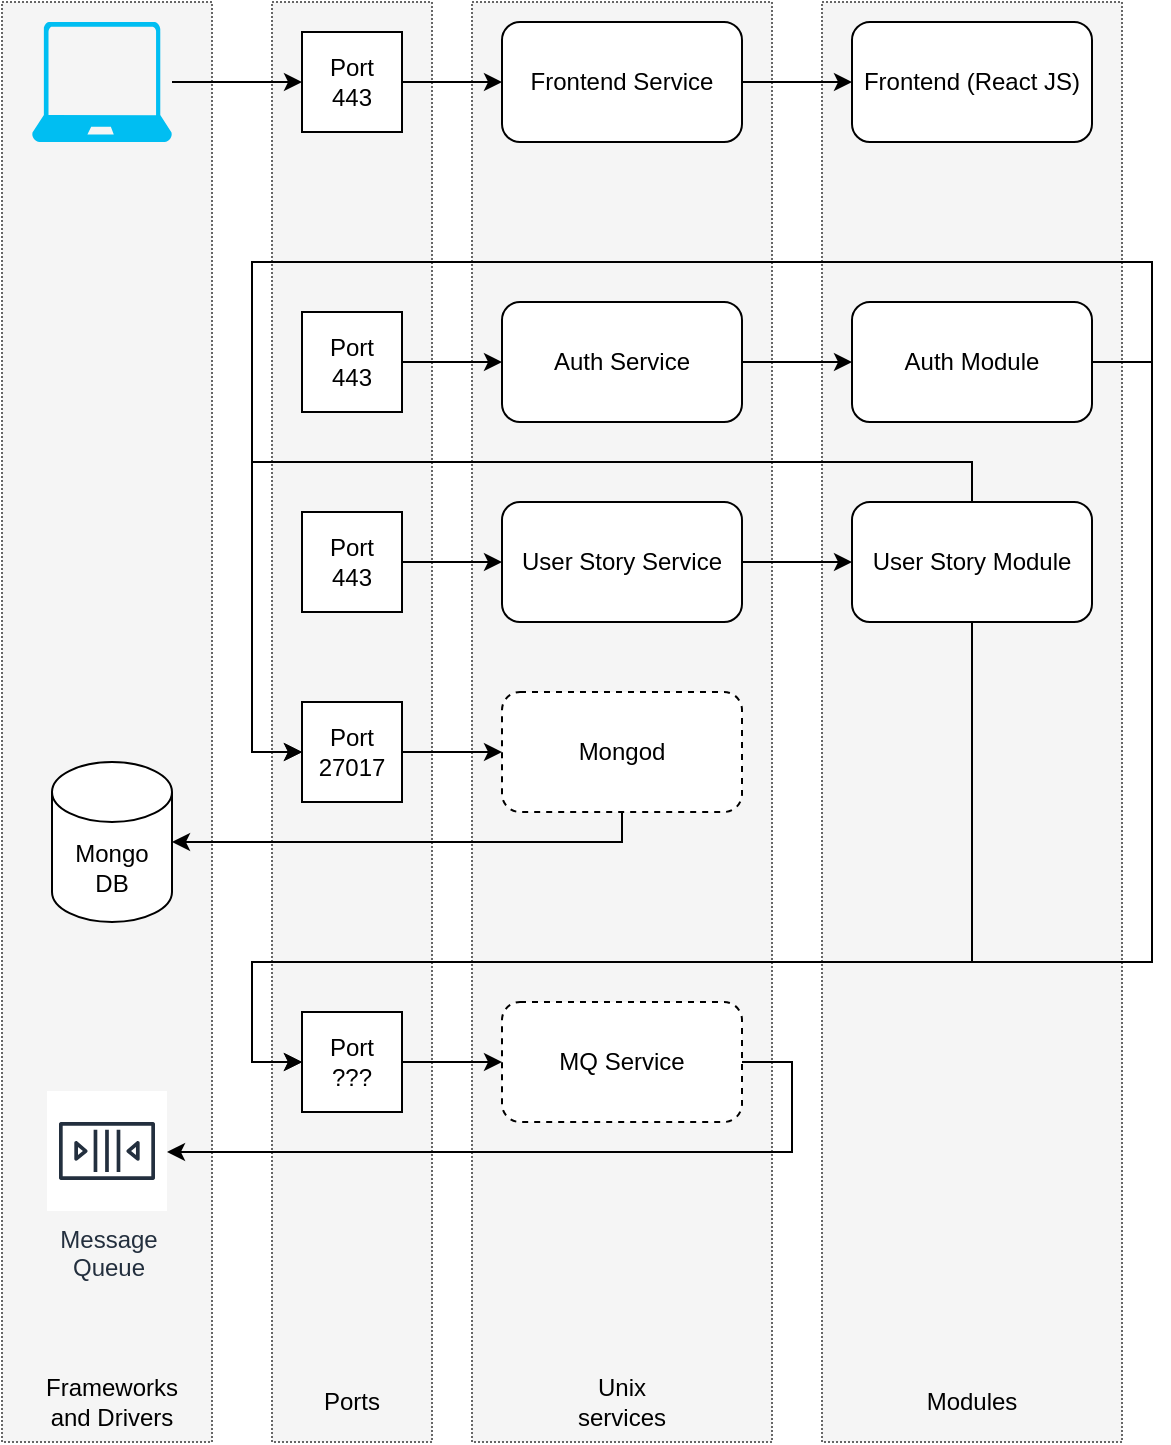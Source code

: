 <mxfile version="14.1.3" type="github" pages="2">
  <diagram id="EiqgYEOhIya_BiVsHBlg" name="Overview">
    <mxGraphModel dx="786" dy="546" grid="1" gridSize="10" guides="1" tooltips="1" connect="1" arrows="1" fold="1" page="1" pageScale="1" pageWidth="827" pageHeight="1169" math="0" shadow="0">
      <root>
        <mxCell id="0" />
        <mxCell id="1" parent="0" />
        <mxCell id="zWLy0ozYRizWm4K6HuX--1" value="" style="rounded=0;whiteSpace=wrap;html=1;fillColor=#f5f5f5;strokeColor=#666666;fontColor=#333333;dashed=1;dashPattern=1 1;" parent="1" vertex="1">
          <mxGeometry x="25" y="40" width="105" height="720" as="geometry" />
        </mxCell>
        <mxCell id="zWLy0ozYRizWm4K6HuX--2" value="" style="rounded=0;whiteSpace=wrap;html=1;fillColor=#f5f5f5;strokeColor=#666666;fontColor=#333333;dashed=1;dashPattern=1 1;" parent="1" vertex="1">
          <mxGeometry x="435" y="40" width="150" height="720" as="geometry" />
        </mxCell>
        <mxCell id="zWLy0ozYRizWm4K6HuX--3" value="" style="rounded=0;whiteSpace=wrap;html=1;fillColor=#f5f5f5;strokeColor=#666666;fontColor=#333333;dashed=1;dashPattern=1 1;" parent="1" vertex="1">
          <mxGeometry x="260" y="40" width="150" height="720" as="geometry" />
        </mxCell>
        <mxCell id="zWLy0ozYRizWm4K6HuX--4" value="" style="rounded=0;whiteSpace=wrap;html=1;fillColor=#f5f5f5;strokeColor=#666666;fontColor=#333333;dashed=1;dashPattern=1 1;" parent="1" vertex="1">
          <mxGeometry x="160" y="40" width="80" height="720" as="geometry" />
        </mxCell>
        <mxCell id="zWLy0ozYRizWm4K6HuX--6" value="Frontend (React JS)" style="rounded=1;whiteSpace=wrap;html=1;" parent="1" vertex="1">
          <mxGeometry x="450" y="50" width="120" height="60" as="geometry" />
        </mxCell>
        <mxCell id="CWiOxQrHleCaswnrG94d-18" style="edgeStyle=orthogonalEdgeStyle;rounded=0;orthogonalLoop=1;jettySize=auto;html=1;entryX=0;entryY=0.5;entryDx=0;entryDy=0;" edge="1" parent="1" source="zWLy0ozYRizWm4K6HuX--8" target="zWLy0ozYRizWm4K6HuX--20">
          <mxGeometry relative="1" as="geometry">
            <Array as="points">
              <mxPoint x="600" y="220" />
              <mxPoint x="600" y="170" />
              <mxPoint x="150" y="170" />
              <mxPoint x="150" y="415" />
            </Array>
          </mxGeometry>
        </mxCell>
        <mxCell id="CWiOxQrHleCaswnrG94d-20" style="edgeStyle=orthogonalEdgeStyle;rounded=0;orthogonalLoop=1;jettySize=auto;html=1;exitX=1;exitY=0.5;exitDx=0;exitDy=0;entryX=0;entryY=0.5;entryDx=0;entryDy=0;" edge="1" parent="1" source="zWLy0ozYRizWm4K6HuX--8" target="CWiOxQrHleCaswnrG94d-13">
          <mxGeometry relative="1" as="geometry">
            <Array as="points">
              <mxPoint x="600" y="220" />
              <mxPoint x="600" y="520" />
              <mxPoint x="150" y="520" />
              <mxPoint x="150" y="570" />
            </Array>
          </mxGeometry>
        </mxCell>
        <mxCell id="zWLy0ozYRizWm4K6HuX--8" value="Auth Module" style="rounded=1;whiteSpace=wrap;html=1;" parent="1" vertex="1">
          <mxGeometry x="450" y="190" width="120" height="60" as="geometry" />
        </mxCell>
        <mxCell id="zWLy0ozYRizWm4K6HuX--9" style="edgeStyle=orthogonalEdgeStyle;rounded=0;orthogonalLoop=1;jettySize=auto;html=1;entryX=0;entryY=0.5;entryDx=0;entryDy=0;" parent="1" source="zWLy0ozYRizWm4K6HuX--10" target="zWLy0ozYRizWm4K6HuX--12" edge="1">
          <mxGeometry relative="1" as="geometry" />
        </mxCell>
        <mxCell id="zWLy0ozYRizWm4K6HuX--10" value="" style="verticalLabelPosition=bottom;html=1;verticalAlign=top;align=center;strokeColor=none;fillColor=#00BEF2;shape=mxgraph.azure.laptop;pointerEvents=1;" parent="1" vertex="1">
          <mxGeometry x="40" y="50" width="70" height="60" as="geometry" />
        </mxCell>
        <mxCell id="zWLy0ozYRizWm4K6HuX--11" style="edgeStyle=orthogonalEdgeStyle;rounded=0;orthogonalLoop=1;jettySize=auto;html=1;exitX=1;exitY=0.5;exitDx=0;exitDy=0;entryX=0;entryY=0.5;entryDx=0;entryDy=0;" parent="1" source="zWLy0ozYRizWm4K6HuX--12" target="zWLy0ozYRizWm4K6HuX--14" edge="1">
          <mxGeometry relative="1" as="geometry" />
        </mxCell>
        <mxCell id="zWLy0ozYRizWm4K6HuX--12" value="Port&lt;br&gt;443" style="whiteSpace=wrap;html=1;aspect=fixed;" parent="1" vertex="1">
          <mxGeometry x="175" y="55" width="50" height="50" as="geometry" />
        </mxCell>
        <mxCell id="zWLy0ozYRizWm4K6HuX--13" style="edgeStyle=orthogonalEdgeStyle;rounded=0;orthogonalLoop=1;jettySize=auto;html=1;" parent="1" source="zWLy0ozYRizWm4K6HuX--14" target="zWLy0ozYRizWm4K6HuX--6" edge="1">
          <mxGeometry relative="1" as="geometry">
            <Array as="points">
              <mxPoint x="430" y="80" />
              <mxPoint x="430" y="80" />
            </Array>
          </mxGeometry>
        </mxCell>
        <mxCell id="zWLy0ozYRizWm4K6HuX--14" value="Frontend Service" style="rounded=1;whiteSpace=wrap;html=1;" parent="1" vertex="1">
          <mxGeometry x="275" y="50" width="120" height="60" as="geometry" />
        </mxCell>
        <mxCell id="zWLy0ozYRizWm4K6HuX--15" style="edgeStyle=orthogonalEdgeStyle;rounded=0;orthogonalLoop=1;jettySize=auto;html=1;exitX=1;exitY=0.5;exitDx=0;exitDy=0;entryX=0;entryY=0.5;entryDx=0;entryDy=0;" parent="1" source="zWLy0ozYRizWm4K6HuX--16" target="zWLy0ozYRizWm4K6HuX--8" edge="1">
          <mxGeometry relative="1" as="geometry" />
        </mxCell>
        <mxCell id="zWLy0ozYRizWm4K6HuX--16" value="Auth Service" style="rounded=1;whiteSpace=wrap;html=1;" parent="1" vertex="1">
          <mxGeometry x="275" y="190" width="120" height="60" as="geometry" />
        </mxCell>
        <mxCell id="zWLy0ozYRizWm4K6HuX--17" style="edgeStyle=orthogonalEdgeStyle;rounded=0;orthogonalLoop=1;jettySize=auto;html=1;entryX=0;entryY=0.5;entryDx=0;entryDy=0;" parent="1" source="zWLy0ozYRizWm4K6HuX--18" target="zWLy0ozYRizWm4K6HuX--16" edge="1">
          <mxGeometry relative="1" as="geometry" />
        </mxCell>
        <mxCell id="zWLy0ozYRizWm4K6HuX--18" value="Port&lt;br&gt;443" style="whiteSpace=wrap;html=1;aspect=fixed;" parent="1" vertex="1">
          <mxGeometry x="175" y="195" width="50" height="50" as="geometry" />
        </mxCell>
        <mxCell id="zWLy0ozYRizWm4K6HuX--19" style="edgeStyle=orthogonalEdgeStyle;rounded=0;orthogonalLoop=1;jettySize=auto;html=1;exitX=1;exitY=0.5;exitDx=0;exitDy=0;entryX=0;entryY=0.5;entryDx=0;entryDy=0;" parent="1" source="zWLy0ozYRizWm4K6HuX--20" target="zWLy0ozYRizWm4K6HuX--22" edge="1">
          <mxGeometry relative="1" as="geometry" />
        </mxCell>
        <mxCell id="zWLy0ozYRizWm4K6HuX--20" value="Port&lt;br&gt;27017" style="whiteSpace=wrap;html=1;aspect=fixed;" parent="1" vertex="1">
          <mxGeometry x="175" y="390" width="50" height="50" as="geometry" />
        </mxCell>
        <mxCell id="CWiOxQrHleCaswnrG94d-8" style="edgeStyle=orthogonalEdgeStyle;rounded=0;orthogonalLoop=1;jettySize=auto;html=1;exitX=0.5;exitY=1;exitDx=0;exitDy=0;entryX=1;entryY=0.5;entryDx=0;entryDy=0;entryPerimeter=0;" edge="1" parent="1" source="zWLy0ozYRizWm4K6HuX--22" target="zWLy0ozYRizWm4K6HuX--23">
          <mxGeometry relative="1" as="geometry">
            <mxPoint x="450" y="460" as="targetPoint" />
            <Array as="points">
              <mxPoint x="335" y="460" />
            </Array>
          </mxGeometry>
        </mxCell>
        <mxCell id="zWLy0ozYRizWm4K6HuX--22" value="Mongod" style="rounded=1;whiteSpace=wrap;html=1;dashed=1;" parent="1" vertex="1">
          <mxGeometry x="275" y="385" width="120" height="60" as="geometry" />
        </mxCell>
        <mxCell id="zWLy0ozYRizWm4K6HuX--23" value="Mongo&lt;br&gt;DB" style="shape=cylinder3;whiteSpace=wrap;html=1;boundedLbl=1;backgroundOutline=1;size=15;" parent="1" vertex="1">
          <mxGeometry x="50" y="420" width="60" height="80" as="geometry" />
        </mxCell>
        <mxCell id="zWLy0ozYRizWm4K6HuX--24" value="Ports" style="text;html=1;strokeColor=none;fillColor=none;align=center;verticalAlign=middle;whiteSpace=wrap;rounded=0;" parent="1" vertex="1">
          <mxGeometry x="180" y="730" width="40" height="20" as="geometry" />
        </mxCell>
        <mxCell id="zWLy0ozYRizWm4K6HuX--25" value="Unix services" style="text;html=1;strokeColor=none;fillColor=none;align=center;verticalAlign=middle;whiteSpace=wrap;rounded=0;" parent="1" vertex="1">
          <mxGeometry x="315" y="730" width="40" height="20" as="geometry" />
        </mxCell>
        <mxCell id="zWLy0ozYRizWm4K6HuX--26" value="Modules" style="text;html=1;strokeColor=none;fillColor=none;align=center;verticalAlign=middle;whiteSpace=wrap;rounded=0;" parent="1" vertex="1">
          <mxGeometry x="490" y="730" width="40" height="20" as="geometry" />
        </mxCell>
        <mxCell id="zWLy0ozYRizWm4K6HuX--27" value="Frameworks and Drivers" style="text;html=1;strokeColor=none;fillColor=none;align=center;verticalAlign=middle;whiteSpace=wrap;rounded=0;" parent="1" vertex="1">
          <mxGeometry x="60" y="730" width="40" height="20" as="geometry" />
        </mxCell>
        <mxCell id="CWiOxQrHleCaswnrG94d-19" style="edgeStyle=orthogonalEdgeStyle;rounded=0;orthogonalLoop=1;jettySize=auto;html=1;" edge="1" parent="1" source="zWLy0ozYRizWm4K6HuX--28" target="zWLy0ozYRizWm4K6HuX--20">
          <mxGeometry relative="1" as="geometry">
            <Array as="points">
              <mxPoint x="510" y="270" />
              <mxPoint x="150" y="270" />
              <mxPoint x="150" y="415" />
            </Array>
          </mxGeometry>
        </mxCell>
        <mxCell id="CWiOxQrHleCaswnrG94d-21" style="edgeStyle=orthogonalEdgeStyle;rounded=0;orthogonalLoop=1;jettySize=auto;html=1;entryX=0;entryY=0.5;entryDx=0;entryDy=0;" edge="1" parent="1" source="zWLy0ozYRizWm4K6HuX--28" target="CWiOxQrHleCaswnrG94d-13">
          <mxGeometry relative="1" as="geometry">
            <Array as="points">
              <mxPoint x="510" y="520" />
              <mxPoint x="150" y="520" />
              <mxPoint x="150" y="570" />
            </Array>
          </mxGeometry>
        </mxCell>
        <mxCell id="zWLy0ozYRizWm4K6HuX--28" value="User Story Module" style="rounded=1;whiteSpace=wrap;html=1;" parent="1" vertex="1">
          <mxGeometry x="450" y="290" width="120" height="60" as="geometry" />
        </mxCell>
        <mxCell id="zWLy0ozYRizWm4K6HuX--29" style="edgeStyle=orthogonalEdgeStyle;rounded=0;orthogonalLoop=1;jettySize=auto;html=1;exitX=1;exitY=0.5;exitDx=0;exitDy=0;entryX=0;entryY=0.5;entryDx=0;entryDy=0;" parent="1" source="zWLy0ozYRizWm4K6HuX--30" target="zWLy0ozYRizWm4K6HuX--28" edge="1">
          <mxGeometry relative="1" as="geometry" />
        </mxCell>
        <mxCell id="zWLy0ozYRizWm4K6HuX--30" value="User Story Service" style="rounded=1;whiteSpace=wrap;html=1;" parent="1" vertex="1">
          <mxGeometry x="275" y="290" width="120" height="60" as="geometry" />
        </mxCell>
        <mxCell id="zWLy0ozYRizWm4K6HuX--31" style="edgeStyle=orthogonalEdgeStyle;rounded=0;orthogonalLoop=1;jettySize=auto;html=1;entryX=0;entryY=0.5;entryDx=0;entryDy=0;" parent="1" source="zWLy0ozYRizWm4K6HuX--32" target="zWLy0ozYRizWm4K6HuX--30" edge="1">
          <mxGeometry relative="1" as="geometry" />
        </mxCell>
        <mxCell id="zWLy0ozYRizWm4K6HuX--32" value="Port&lt;br&gt;443" style="whiteSpace=wrap;html=1;aspect=fixed;" parent="1" vertex="1">
          <mxGeometry x="175" y="295" width="50" height="50" as="geometry" />
        </mxCell>
        <mxCell id="CWiOxQrHleCaswnrG94d-2" value="Message&lt;br&gt;Queue" style="outlineConnect=0;fontColor=#232F3E;gradientColor=none;strokeColor=#232F3E;fillColor=#ffffff;dashed=0;verticalLabelPosition=bottom;verticalAlign=top;align=center;html=1;fontSize=12;fontStyle=0;aspect=fixed;shape=mxgraph.aws4.resourceIcon;resIcon=mxgraph.aws4.queue;" vertex="1" parent="1">
          <mxGeometry x="47.5" y="584.5" width="60" height="60" as="geometry" />
        </mxCell>
        <mxCell id="CWiOxQrHleCaswnrG94d-22" style="edgeStyle=orthogonalEdgeStyle;rounded=0;orthogonalLoop=1;jettySize=auto;html=1;entryX=0;entryY=0.5;entryDx=0;entryDy=0;" edge="1" parent="1" source="CWiOxQrHleCaswnrG94d-13" target="CWiOxQrHleCaswnrG94d-16">
          <mxGeometry relative="1" as="geometry" />
        </mxCell>
        <mxCell id="CWiOxQrHleCaswnrG94d-13" value="Port&lt;br&gt;???" style="whiteSpace=wrap;html=1;aspect=fixed;" vertex="1" parent="1">
          <mxGeometry x="175" y="545" width="50" height="50" as="geometry" />
        </mxCell>
        <mxCell id="CWiOxQrHleCaswnrG94d-23" style="edgeStyle=orthogonalEdgeStyle;rounded=0;orthogonalLoop=1;jettySize=auto;html=1;exitX=1;exitY=0.5;exitDx=0;exitDy=0;" edge="1" parent="1" source="CWiOxQrHleCaswnrG94d-16" target="CWiOxQrHleCaswnrG94d-2">
          <mxGeometry relative="1" as="geometry">
            <Array as="points">
              <mxPoint x="420" y="570" />
              <mxPoint x="420" y="615" />
            </Array>
          </mxGeometry>
        </mxCell>
        <mxCell id="CWiOxQrHleCaswnrG94d-16" value="MQ Service" style="rounded=1;whiteSpace=wrap;html=1;dashed=1;" vertex="1" parent="1">
          <mxGeometry x="275" y="540" width="120" height="60" as="geometry" />
        </mxCell>
      </root>
    </mxGraphModel>
  </diagram>
  <diagram id="UwAmT5o7Tt-_rv2IQ6XY" name="Auth module">
    <mxGraphModel dx="786" dy="546" grid="1" gridSize="10" guides="1" tooltips="1" connect="1" arrows="1" fold="1" page="1" pageScale="1" pageWidth="827" pageHeight="1169" math="0" shadow="0">
      <root>
        <mxCell id="llgATe6KO0xuPh5Ji_Ty-0" />
        <mxCell id="llgATe6KO0xuPh5Ji_Ty-1" parent="llgATe6KO0xuPh5Ji_Ty-0" />
        <mxCell id="O3myRgrH0xw5FqGOHra8-29" value="" style="rounded=0;whiteSpace=wrap;html=1;fillColor=#f5f5f5;strokeColor=#666666;fontColor=#333333;dashed=1;dashPattern=1 1;" vertex="1" parent="llgATe6KO0xuPh5Ji_Ty-1">
          <mxGeometry x="280" y="30" width="330" height="770" as="geometry" />
        </mxCell>
        <mxCell id="6h6iKvoeQxcaM2KJ5kkJ-0" value="" style="rounded=0;whiteSpace=wrap;html=1;fillColor=#f5f5f5;strokeColor=#666666;fontColor=#333333;dashed=1;dashPattern=1 1;" vertex="1" parent="llgATe6KO0xuPh5Ji_Ty-1">
          <mxGeometry x="25" y="30" width="105" height="730" as="geometry" />
        </mxCell>
        <mxCell id="6h6iKvoeQxcaM2KJ5kkJ-1" value="" style="rounded=0;whiteSpace=wrap;html=1;fillColor=#f5f5f5;strokeColor=#666666;fontColor=#333333;dashed=1;dashPattern=1 1;" vertex="1" parent="llgATe6KO0xuPh5Ji_Ty-1">
          <mxGeometry x="300" y="40" width="140" height="720" as="geometry" />
        </mxCell>
        <mxCell id="6h6iKvoeQxcaM2KJ5kkJ-2" value="" style="rounded=0;whiteSpace=wrap;html=1;fillColor=#f5f5f5;strokeColor=#666666;fontColor=#333333;dashed=1;dashPattern=1 1;" vertex="1" parent="llgATe6KO0xuPh5Ji_Ty-1">
          <mxGeometry x="150" y="30" width="120" height="730" as="geometry" />
        </mxCell>
        <mxCell id="6h6iKvoeQxcaM2KJ5kkJ-14" style="edgeStyle=orthogonalEdgeStyle;rounded=0;orthogonalLoop=1;jettySize=auto;html=1;exitX=1;exitY=0.5;exitDx=0;exitDy=0;entryX=0;entryY=0.5;entryDx=0;entryDy=0;" edge="1" parent="llgATe6KO0xuPh5Ji_Ty-1" target="6h6iKvoeQxcaM2KJ5kkJ-7">
          <mxGeometry relative="1" as="geometry">
            <mxPoint x="395" y="220" as="sourcePoint" />
          </mxGeometry>
        </mxCell>
        <mxCell id="6h6iKvoeQxcaM2KJ5kkJ-16" style="edgeStyle=orthogonalEdgeStyle;rounded=0;orthogonalLoop=1;jettySize=auto;html=1;entryX=0;entryY=0.5;entryDx=0;entryDy=0;" edge="1" parent="llgATe6KO0xuPh5Ji_Ty-1" target="6h6iKvoeQxcaM2KJ5kkJ-15">
          <mxGeometry relative="1" as="geometry">
            <mxPoint x="225" y="220" as="sourcePoint" />
          </mxGeometry>
        </mxCell>
        <mxCell id="6h6iKvoeQxcaM2KJ5kkJ-24" value="Application" style="text;html=1;strokeColor=none;fillColor=none;align=center;verticalAlign=middle;whiteSpace=wrap;rounded=0;" vertex="1" parent="llgATe6KO0xuPh5Ji_Ty-1">
          <mxGeometry x="190" y="730" width="40" height="20" as="geometry" />
        </mxCell>
        <mxCell id="6h6iKvoeQxcaM2KJ5kkJ-25" value="Use cases" style="text;html=1;strokeColor=none;fillColor=none;align=center;verticalAlign=middle;whiteSpace=wrap;rounded=0;" vertex="1" parent="llgATe6KO0xuPh5Ji_Ty-1">
          <mxGeometry x="335" y="730" width="60" height="20" as="geometry" />
        </mxCell>
        <mxCell id="6h6iKvoeQxcaM2KJ5kkJ-26" value="Frameworks&lt;br&gt;and Drivers&lt;br&gt;" style="text;html=1;strokeColor=none;fillColor=none;align=center;verticalAlign=middle;whiteSpace=wrap;rounded=0;" vertex="1" parent="llgATe6KO0xuPh5Ji_Ty-1">
          <mxGeometry x="53.75" y="730" width="47.5" height="20" as="geometry" />
        </mxCell>
        <mxCell id="6h6iKvoeQxcaM2KJ5kkJ-28" style="edgeStyle=orthogonalEdgeStyle;rounded=0;orthogonalLoop=1;jettySize=auto;html=1;entryX=0;entryY=0.5;entryDx=0;entryDy=0;" edge="1" parent="llgATe6KO0xuPh5Ji_Ty-1" target="6h6iKvoeQxcaM2KJ5kkJ-36">
          <mxGeometry relative="1" as="geometry">
            <Array as="points">
              <mxPoint x="510" y="520" />
              <mxPoint x="150" y="520" />
              <mxPoint x="150" y="570" />
            </Array>
            <mxPoint x="510" y="350" as="sourcePoint" />
          </mxGeometry>
        </mxCell>
        <mxCell id="6h6iKvoeQxcaM2KJ5kkJ-30" style="edgeStyle=orthogonalEdgeStyle;rounded=0;orthogonalLoop=1;jettySize=auto;html=1;exitX=1;exitY=0.5;exitDx=0;exitDy=0;entryX=0;entryY=0.5;entryDx=0;entryDy=0;" edge="1" parent="llgATe6KO0xuPh5Ji_Ty-1" source="6h6iKvoeQxcaM2KJ5kkJ-31">
          <mxGeometry relative="1" as="geometry">
            <mxPoint x="450" y="320" as="targetPoint" />
          </mxGeometry>
        </mxCell>
        <mxCell id="6h6iKvoeQxcaM2KJ5kkJ-32" style="edgeStyle=orthogonalEdgeStyle;rounded=0;orthogonalLoop=1;jettySize=auto;html=1;entryX=0;entryY=0.5;entryDx=0;entryDy=0;" edge="1" parent="llgATe6KO0xuPh5Ji_Ty-1" source="6h6iKvoeQxcaM2KJ5kkJ-33">
          <mxGeometry relative="1" as="geometry">
            <mxPoint x="275" y="320" as="targetPoint" />
          </mxGeometry>
        </mxCell>
        <mxCell id="6h6iKvoeQxcaM2KJ5kkJ-35" style="edgeStyle=orthogonalEdgeStyle;rounded=0;orthogonalLoop=1;jettySize=auto;html=1;entryX=0;entryY=0.5;entryDx=0;entryDy=0;" edge="1" parent="llgATe6KO0xuPh5Ji_Ty-1" target="6h6iKvoeQxcaM2KJ5kkJ-38">
          <mxGeometry relative="1" as="geometry">
            <mxPoint x="225" y="570" as="sourcePoint" />
          </mxGeometry>
        </mxCell>
        <mxCell id="O3myRgrH0xw5FqGOHra8-0" value="OIDC&lt;br&gt;Framework" style="rounded=1;whiteSpace=wrap;html=1;" vertex="1" parent="llgATe6KO0xuPh5Ji_Ty-1">
          <mxGeometry x="42.5" y="280" width="70" height="60" as="geometry" />
        </mxCell>
        <mxCell id="O3myRgrH0xw5FqGOHra8-15" style="edgeStyle=orthogonalEdgeStyle;rounded=0;orthogonalLoop=1;jettySize=auto;html=1;entryX=0.5;entryY=0;entryDx=0;entryDy=0;" edge="1" parent="llgATe6KO0xuPh5Ji_Ty-1" source="O3myRgrH0xw5FqGOHra8-1" target="O3myRgrH0xw5FqGOHra8-13">
          <mxGeometry relative="1" as="geometry">
            <Array as="points">
              <mxPoint x="210" y="140" />
              <mxPoint x="78" y="140" />
            </Array>
          </mxGeometry>
        </mxCell>
        <mxCell id="O3myRgrH0xw5FqGOHra8-1" value="Auth&lt;br&gt;Presenter" style="rounded=1;whiteSpace=wrap;html=1;" vertex="1" parent="llgATe6KO0xuPh5Ji_Ty-1">
          <mxGeometry x="160" y="60" width="100" height="60" as="geometry" />
        </mxCell>
        <mxCell id="O3myRgrH0xw5FqGOHra8-2" value="" style="rounded=0;whiteSpace=wrap;html=1;fillColor=#f5f5f5;strokeColor=#666666;fontColor=#333333;dashed=1;dashPattern=1 1;" vertex="1" parent="llgATe6KO0xuPh5Ji_Ty-1">
          <mxGeometry x="460" y="40" width="130" height="720" as="geometry" />
        </mxCell>
        <mxCell id="O3myRgrH0xw5FqGOHra8-3" value="Entities" style="text;html=1;strokeColor=none;fillColor=none;align=center;verticalAlign=middle;whiteSpace=wrap;rounded=0;" vertex="1" parent="llgATe6KO0xuPh5Ji_Ty-1">
          <mxGeometry x="495" y="730" width="60" height="20" as="geometry" />
        </mxCell>
        <mxCell id="O3myRgrH0xw5FqGOHra8-21" style="edgeStyle=orthogonalEdgeStyle;rounded=0;orthogonalLoop=1;jettySize=auto;html=1;entryX=0.5;entryY=0;entryDx=0;entryDy=0;" edge="1" parent="llgATe6KO0xuPh5Ji_Ty-1" source="O3myRgrH0xw5FqGOHra8-4" target="O3myRgrH0xw5FqGOHra8-20">
          <mxGeometry relative="1" as="geometry" />
        </mxCell>
        <mxCell id="O3myRgrH0xw5FqGOHra8-4" value="Login Handler" style="rounded=1;whiteSpace=wrap;html=1;" vertex="1" parent="llgATe6KO0xuPh5Ji_Ty-1">
          <mxGeometry x="320" y="100" width="100" height="60" as="geometry" />
        </mxCell>
        <mxCell id="O3myRgrH0xw5FqGOHra8-17" style="edgeStyle=orthogonalEdgeStyle;rounded=0;orthogonalLoop=1;jettySize=auto;html=1;entryX=0;entryY=0.5;entryDx=0;entryDy=0;" edge="1" parent="llgATe6KO0xuPh5Ji_Ty-1" source="O3myRgrH0xw5FqGOHra8-5" target="O3myRgrH0xw5FqGOHra8-4">
          <mxGeometry relative="1" as="geometry">
            <Array as="points">
              <mxPoint x="290" y="210" />
              <mxPoint x="290" y="130" />
            </Array>
          </mxGeometry>
        </mxCell>
        <mxCell id="O3myRgrH0xw5FqGOHra8-18" style="edgeStyle=orthogonalEdgeStyle;rounded=0;orthogonalLoop=1;jettySize=auto;html=1;entryX=0;entryY=0.5;entryDx=0;entryDy=0;" edge="1" parent="llgATe6KO0xuPh5Ji_Ty-1" source="O3myRgrH0xw5FqGOHra8-5" target="O3myRgrH0xw5FqGOHra8-8">
          <mxGeometry relative="1" as="geometry" />
        </mxCell>
        <mxCell id="O3myRgrH0xw5FqGOHra8-19" style="edgeStyle=orthogonalEdgeStyle;rounded=0;orthogonalLoop=1;jettySize=auto;html=1;entryX=0;entryY=0.5;entryDx=0;entryDy=0;" edge="1" parent="llgATe6KO0xuPh5Ji_Ty-1" source="O3myRgrH0xw5FqGOHra8-5" target="O3myRgrH0xw5FqGOHra8-9">
          <mxGeometry relative="1" as="geometry">
            <Array as="points">
              <mxPoint x="290" y="210" />
              <mxPoint x="290" y="300" />
            </Array>
          </mxGeometry>
        </mxCell>
        <mxCell id="O3myRgrH0xw5FqGOHra8-24" style="edgeStyle=orthogonalEdgeStyle;rounded=0;orthogonalLoop=1;jettySize=auto;html=1;exitX=0.5;exitY=1;exitDx=0;exitDy=0;entryX=0.5;entryY=0;entryDx=0;entryDy=0;" edge="1" parent="llgATe6KO0xuPh5Ji_Ty-1" source="O3myRgrH0xw5FqGOHra8-5" target="O3myRgrH0xw5FqGOHra8-0">
          <mxGeometry relative="1" as="geometry" />
        </mxCell>
        <mxCell id="O3myRgrH0xw5FqGOHra8-5" value="Auth&lt;br&gt;Controller" style="rounded=1;whiteSpace=wrap;html=1;" vertex="1" parent="llgATe6KO0xuPh5Ji_Ty-1">
          <mxGeometry x="160" y="180" width="100" height="60" as="geometry" />
        </mxCell>
        <mxCell id="O3myRgrH0xw5FqGOHra8-7" style="edgeStyle=orthogonalEdgeStyle;rounded=0;orthogonalLoop=1;jettySize=auto;html=1;entryX=0;entryY=0.5;entryDx=0;entryDy=0;" edge="1" parent="llgATe6KO0xuPh5Ji_Ty-1" source="O3myRgrH0xw5FqGOHra8-6" target="O3myRgrH0xw5FqGOHra8-1">
          <mxGeometry relative="1" as="geometry" />
        </mxCell>
        <mxCell id="O3myRgrH0xw5FqGOHra8-6" value="API&lt;br&gt;Interface" style="rounded=1;whiteSpace=wrap;html=1;" vertex="1" parent="llgATe6KO0xuPh5Ji_Ty-1">
          <mxGeometry x="42.5" y="60" width="70" height="60" as="geometry" />
        </mxCell>
        <mxCell id="O3myRgrH0xw5FqGOHra8-22" style="edgeStyle=orthogonalEdgeStyle;rounded=0;orthogonalLoop=1;jettySize=auto;html=1;entryX=0;entryY=0.5;entryDx=0;entryDy=0;" edge="1" parent="llgATe6KO0xuPh5Ji_Ty-1" source="O3myRgrH0xw5FqGOHra8-8" target="O3myRgrH0xw5FqGOHra8-20">
          <mxGeometry relative="1" as="geometry" />
        </mxCell>
        <mxCell id="O3myRgrH0xw5FqGOHra8-8" value="Signup Handler" style="rounded=1;whiteSpace=wrap;html=1;" vertex="1" parent="llgATe6KO0xuPh5Ji_Ty-1">
          <mxGeometry x="320" y="180" width="100" height="60" as="geometry" />
        </mxCell>
        <mxCell id="O3myRgrH0xw5FqGOHra8-23" style="edgeStyle=orthogonalEdgeStyle;rounded=0;orthogonalLoop=1;jettySize=auto;html=1;" edge="1" parent="llgATe6KO0xuPh5Ji_Ty-1" source="O3myRgrH0xw5FqGOHra8-9" target="O3myRgrH0xw5FqGOHra8-20">
          <mxGeometry relative="1" as="geometry" />
        </mxCell>
        <mxCell id="O3myRgrH0xw5FqGOHra8-9" value="PasswordReset&lt;br&gt;Handler" style="rounded=1;whiteSpace=wrap;html=1;" vertex="1" parent="llgATe6KO0xuPh5Ji_Ty-1">
          <mxGeometry x="320" y="270" width="100" height="60" as="geometry" />
        </mxCell>
        <mxCell id="O3myRgrH0xw5FqGOHra8-16" style="edgeStyle=orthogonalEdgeStyle;rounded=0;orthogonalLoop=1;jettySize=auto;html=1;" edge="1" parent="llgATe6KO0xuPh5Ji_Ty-1" source="O3myRgrH0xw5FqGOHra8-13" target="O3myRgrH0xw5FqGOHra8-5">
          <mxGeometry relative="1" as="geometry" />
        </mxCell>
        <mxCell id="O3myRgrH0xw5FqGOHra8-13" value="UI:&lt;br&gt;ReactJS" style="rounded=1;whiteSpace=wrap;html=1;" vertex="1" parent="llgATe6KO0xuPh5Ji_Ty-1">
          <mxGeometry x="42.5" y="180" width="70" height="60" as="geometry" />
        </mxCell>
        <mxCell id="O3myRgrH0xw5FqGOHra8-28" style="edgeStyle=orthogonalEdgeStyle;rounded=0;orthogonalLoop=1;jettySize=auto;html=1;entryX=1;entryY=0.5;entryDx=0;entryDy=0;" edge="1" parent="llgATe6KO0xuPh5Ji_Ty-1" source="O3myRgrH0xw5FqGOHra8-20" target="O3myRgrH0xw5FqGOHra8-26">
          <mxGeometry relative="1" as="geometry">
            <Array as="points">
              <mxPoint x="600" y="210" />
              <mxPoint x="600" y="400" />
            </Array>
          </mxGeometry>
        </mxCell>
        <mxCell id="O3myRgrH0xw5FqGOHra8-20" value="Users" style="rounded=1;whiteSpace=wrap;html=1;" vertex="1" parent="llgATe6KO0xuPh5Ji_Ty-1">
          <mxGeometry x="475" y="180" width="100" height="60" as="geometry" />
        </mxCell>
        <mxCell id="O3myRgrH0xw5FqGOHra8-25" value="DB&lt;br&gt;Driver" style="rounded=1;whiteSpace=wrap;html=1;" vertex="1" parent="llgATe6KO0xuPh5Ji_Ty-1">
          <mxGeometry x="42.5" y="370" width="70" height="60" as="geometry" />
        </mxCell>
        <mxCell id="O3myRgrH0xw5FqGOHra8-27" style="edgeStyle=orthogonalEdgeStyle;rounded=0;orthogonalLoop=1;jettySize=auto;html=1;entryX=1;entryY=0.5;entryDx=0;entryDy=0;" edge="1" parent="llgATe6KO0xuPh5Ji_Ty-1" source="O3myRgrH0xw5FqGOHra8-26" target="O3myRgrH0xw5FqGOHra8-25">
          <mxGeometry relative="1" as="geometry" />
        </mxCell>
        <mxCell id="O3myRgrH0xw5FqGOHra8-26" value="User&lt;br&gt;Manager&lt;br&gt;" style="rounded=1;whiteSpace=wrap;html=1;" vertex="1" parent="llgATe6KO0xuPh5Ji_Ty-1">
          <mxGeometry x="160" y="370" width="100" height="60" as="geometry" />
        </mxCell>
        <mxCell id="O3myRgrH0xw5FqGOHra8-30" value="Domains" style="text;html=1;strokeColor=none;fillColor=none;align=center;verticalAlign=middle;whiteSpace=wrap;rounded=0;" vertex="1" parent="llgATe6KO0xuPh5Ji_Ty-1">
          <mxGeometry x="415" y="770" width="60" height="20" as="geometry" />
        </mxCell>
      </root>
    </mxGraphModel>
  </diagram>
</mxfile>
